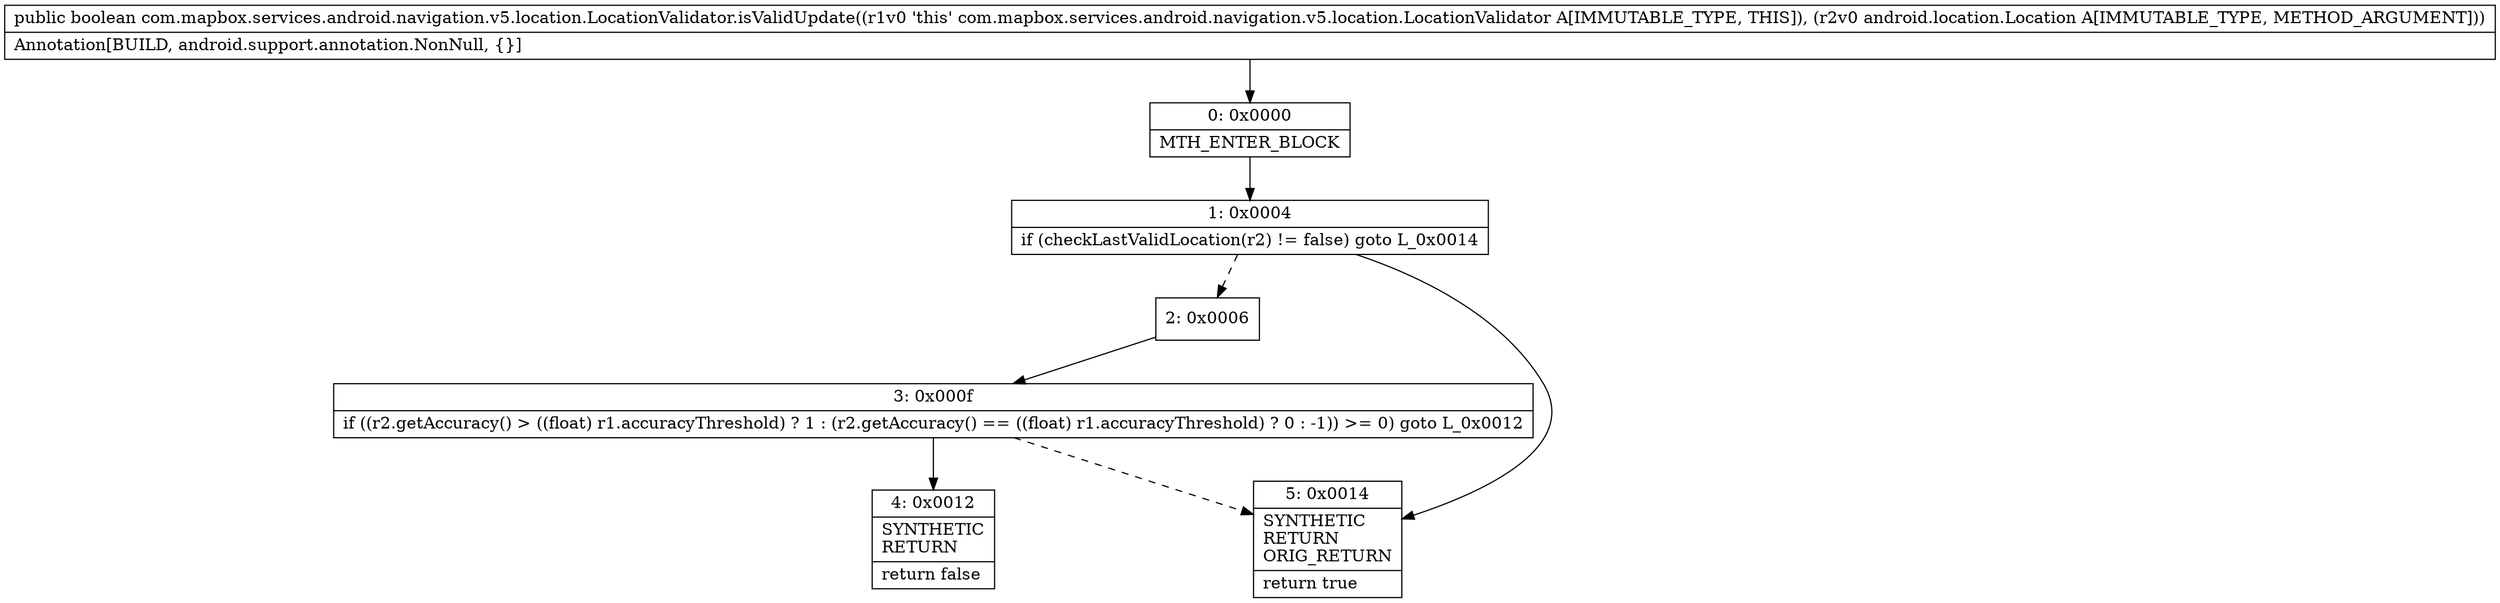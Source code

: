 digraph "CFG forcom.mapbox.services.android.navigation.v5.location.LocationValidator.isValidUpdate(Landroid\/location\/Location;)Z" {
Node_0 [shape=record,label="{0\:\ 0x0000|MTH_ENTER_BLOCK\l}"];
Node_1 [shape=record,label="{1\:\ 0x0004|if (checkLastValidLocation(r2) != false) goto L_0x0014\l}"];
Node_2 [shape=record,label="{2\:\ 0x0006}"];
Node_3 [shape=record,label="{3\:\ 0x000f|if ((r2.getAccuracy() \> ((float) r1.accuracyThreshold) ? 1 : (r2.getAccuracy() == ((float) r1.accuracyThreshold) ? 0 : \-1)) \>= 0) goto L_0x0012\l}"];
Node_4 [shape=record,label="{4\:\ 0x0012|SYNTHETIC\lRETURN\l|return false\l}"];
Node_5 [shape=record,label="{5\:\ 0x0014|SYNTHETIC\lRETURN\lORIG_RETURN\l|return true\l}"];
MethodNode[shape=record,label="{public boolean com.mapbox.services.android.navigation.v5.location.LocationValidator.isValidUpdate((r1v0 'this' com.mapbox.services.android.navigation.v5.location.LocationValidator A[IMMUTABLE_TYPE, THIS]), (r2v0 android.location.Location A[IMMUTABLE_TYPE, METHOD_ARGUMENT]))  | Annotation[BUILD, android.support.annotation.NonNull, \{\}]\l}"];
MethodNode -> Node_0;
Node_0 -> Node_1;
Node_1 -> Node_2[style=dashed];
Node_1 -> Node_5;
Node_2 -> Node_3;
Node_3 -> Node_4;
Node_3 -> Node_5[style=dashed];
}

